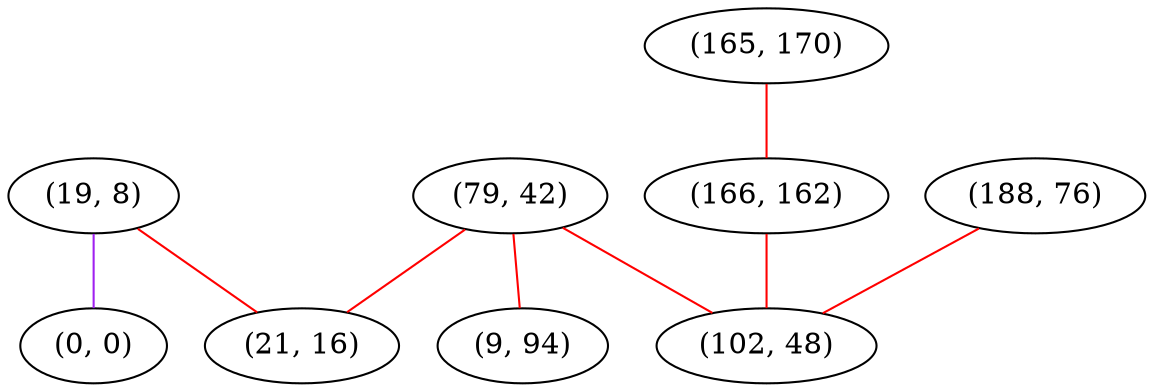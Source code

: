 graph "" {
"(19, 8)";
"(0, 0)";
"(165, 170)";
"(79, 42)";
"(166, 162)";
"(9, 94)";
"(21, 16)";
"(188, 76)";
"(102, 48)";
"(19, 8)" -- "(0, 0)"  [color=purple, key=0, weight=4];
"(19, 8)" -- "(21, 16)"  [color=red, key=0, weight=1];
"(165, 170)" -- "(166, 162)"  [color=red, key=0, weight=1];
"(79, 42)" -- "(9, 94)"  [color=red, key=0, weight=1];
"(79, 42)" -- "(102, 48)"  [color=red, key=0, weight=1];
"(79, 42)" -- "(21, 16)"  [color=red, key=0, weight=1];
"(166, 162)" -- "(102, 48)"  [color=red, key=0, weight=1];
"(188, 76)" -- "(102, 48)"  [color=red, key=0, weight=1];
}
